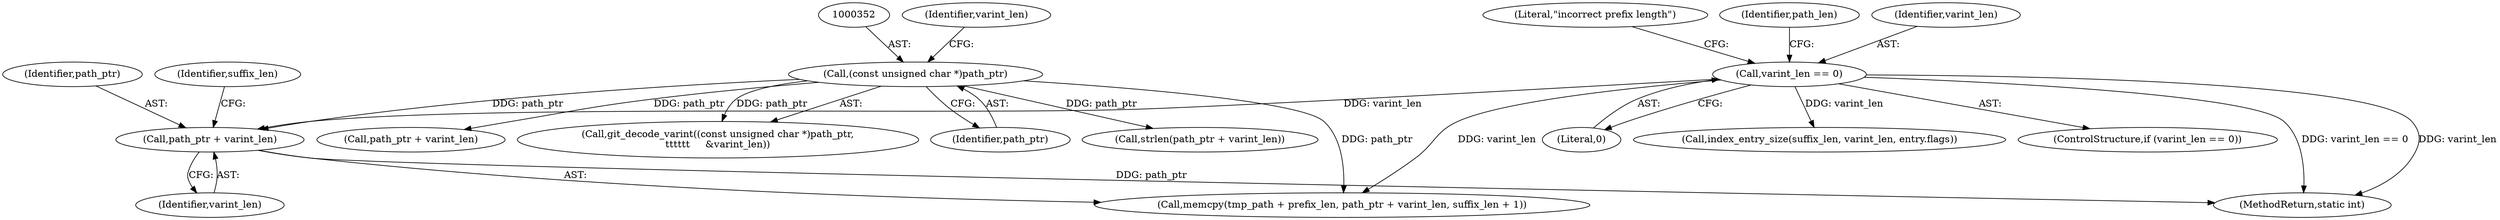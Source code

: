 digraph "0_libgit2_58a6fe94cb851f71214dbefac3f9bffee437d6fe_0@pointer" {
"1000406" [label="(Call,path_ptr + varint_len)"];
"1000351" [label="(Call,(const unsigned char *)path_ptr)"];
"1000376" [label="(Call,varint_len == 0)"];
"1000350" [label="(Call,git_decode_varint((const unsigned char *)path_ptr,\n\t\t\t\t\t\t     &varint_len))"];
"1000410" [label="(Identifier,suffix_len)"];
"1000376" [label="(Call,varint_len == 0)"];
"1000381" [label="(Literal,\"incorrect prefix length\")"];
"1000370" [label="(Call,strlen(path_ptr + varint_len))"];
"1000378" [label="(Literal,0)"];
"1000371" [label="(Call,path_ptr + varint_len)"];
"1000351" [label="(Call,(const unsigned char *)path_ptr)"];
"1000353" [label="(Identifier,path_ptr)"];
"1000384" [label="(Identifier,path_len)"];
"1000414" [label="(Call,index_entry_size(suffix_len, varint_len, entry.flags))"];
"1000406" [label="(Call,path_ptr + varint_len)"];
"1000355" [label="(Identifier,varint_len)"];
"1000375" [label="(ControlStructure,if (varint_len == 0))"];
"1000377" [label="(Identifier,varint_len)"];
"1000463" [label="(MethodReturn,static int)"];
"1000407" [label="(Identifier,path_ptr)"];
"1000408" [label="(Identifier,varint_len)"];
"1000402" [label="(Call,memcpy(tmp_path + prefix_len, path_ptr + varint_len, suffix_len + 1))"];
"1000406" -> "1000402"  [label="AST: "];
"1000406" -> "1000408"  [label="CFG: "];
"1000407" -> "1000406"  [label="AST: "];
"1000408" -> "1000406"  [label="AST: "];
"1000410" -> "1000406"  [label="CFG: "];
"1000406" -> "1000463"  [label="DDG: path_ptr"];
"1000351" -> "1000406"  [label="DDG: path_ptr"];
"1000376" -> "1000406"  [label="DDG: varint_len"];
"1000351" -> "1000350"  [label="AST: "];
"1000351" -> "1000353"  [label="CFG: "];
"1000352" -> "1000351"  [label="AST: "];
"1000353" -> "1000351"  [label="AST: "];
"1000355" -> "1000351"  [label="CFG: "];
"1000351" -> "1000350"  [label="DDG: path_ptr"];
"1000351" -> "1000370"  [label="DDG: path_ptr"];
"1000351" -> "1000371"  [label="DDG: path_ptr"];
"1000351" -> "1000402"  [label="DDG: path_ptr"];
"1000376" -> "1000375"  [label="AST: "];
"1000376" -> "1000378"  [label="CFG: "];
"1000377" -> "1000376"  [label="AST: "];
"1000378" -> "1000376"  [label="AST: "];
"1000381" -> "1000376"  [label="CFG: "];
"1000384" -> "1000376"  [label="CFG: "];
"1000376" -> "1000463"  [label="DDG: varint_len == 0"];
"1000376" -> "1000463"  [label="DDG: varint_len"];
"1000376" -> "1000402"  [label="DDG: varint_len"];
"1000376" -> "1000414"  [label="DDG: varint_len"];
}

